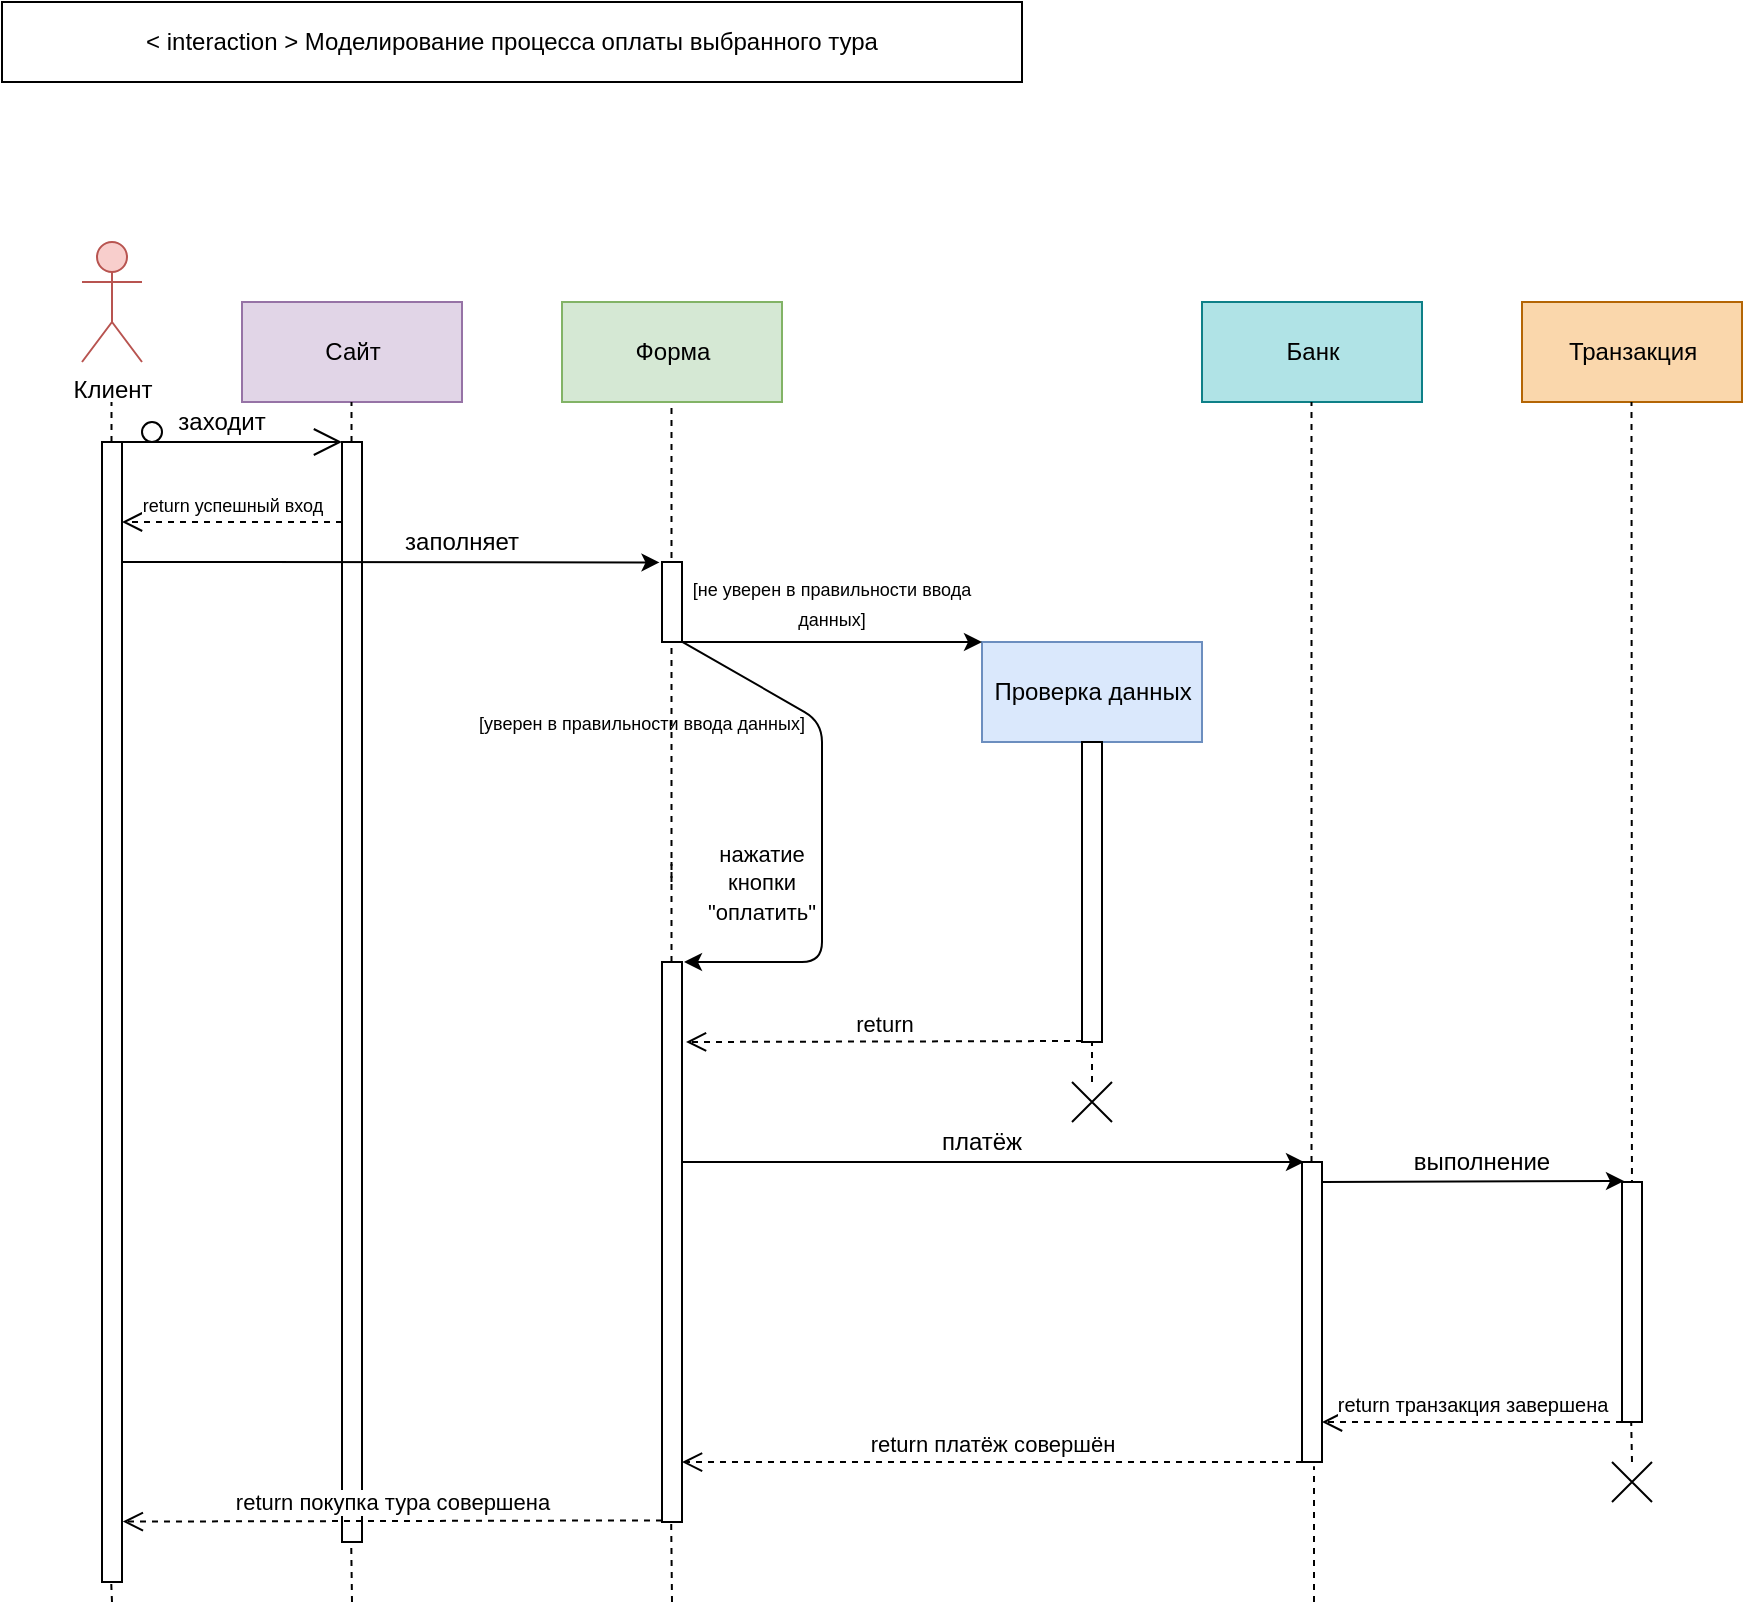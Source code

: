 <mxfile version="12.9.10" type="github">
  <diagram id="e_cucyu6oFF3pkxUbZ2x" name="Page-1">
    <mxGraphModel dx="1422" dy="768" grid="1" gridSize="10" guides="1" tooltips="1" connect="1" arrows="1" fold="1" page="1" pageScale="1" pageWidth="850" pageHeight="1100" math="0" shadow="0">
      <root>
        <mxCell id="0" />
        <mxCell id="1" parent="0" />
        <mxCell id="t0SoLM0F9qWHunGtppOw-1" value="&lt;div&gt;&amp;lt; interaction &amp;gt; Моделирование процесса оплаты выбранного тура&lt;br&gt;&lt;/div&gt;" style="rounded=0;whiteSpace=wrap;html=1;" parent="1" vertex="1">
          <mxGeometry x="40" y="40" width="510" height="40" as="geometry" />
        </mxCell>
        <mxCell id="t0SoLM0F9qWHunGtppOw-2" value="Клиент" style="shape=umlActor;verticalLabelPosition=bottom;labelBackgroundColor=#ffffff;verticalAlign=top;html=1;fillColor=#f8cecc;strokeColor=#b85450;" parent="1" vertex="1">
          <mxGeometry x="80" y="160" width="30" height="60" as="geometry" />
        </mxCell>
        <mxCell id="t0SoLM0F9qWHunGtppOw-3" value="Сайт" style="html=1;fillColor=#e1d5e7;strokeColor=#9673a6;" parent="1" vertex="1">
          <mxGeometry x="160" y="190" width="110" height="50" as="geometry" />
        </mxCell>
        <mxCell id="t0SoLM0F9qWHunGtppOw-4" value="Форма" style="html=1;fillColor=#d5e8d4;strokeColor=#82b366;" parent="1" vertex="1">
          <mxGeometry x="320" y="190" width="110" height="50" as="geometry" />
        </mxCell>
        <mxCell id="t0SoLM0F9qWHunGtppOw-5" value="Проверка данных" style="html=1;fillColor=#dae8fc;strokeColor=#6c8ebf;" parent="1" vertex="1">
          <mxGeometry x="530" y="360" width="110" height="50" as="geometry" />
        </mxCell>
        <mxCell id="t0SoLM0F9qWHunGtppOw-6" value="Транзакция" style="html=1;fillColor=#fad7ac;strokeColor=#b46504;" parent="1" vertex="1">
          <mxGeometry x="800" y="190" width="110" height="50" as="geometry" />
        </mxCell>
        <mxCell id="t0SoLM0F9qWHunGtppOw-7" value="Банк" style="html=1;fillColor=#b0e3e6;strokeColor=#0e8088;" parent="1" vertex="1">
          <mxGeometry x="640" y="190" width="110" height="50" as="geometry" />
        </mxCell>
        <mxCell id="t0SoLM0F9qWHunGtppOw-8" value="" style="endArrow=none;dashed=1;html=1;" parent="1" source="t0SoLM0F9qWHunGtppOw-13" edge="1">
          <mxGeometry width="50" height="50" relative="1" as="geometry">
            <mxPoint x="94.75" y="581.5" as="sourcePoint" />
            <mxPoint x="94.75" y="240" as="targetPoint" />
          </mxGeometry>
        </mxCell>
        <mxCell id="t0SoLM0F9qWHunGtppOw-9" value="" style="endArrow=none;dashed=1;html=1;" parent="1" edge="1">
          <mxGeometry width="50" height="50" relative="1" as="geometry">
            <mxPoint x="215" y="650" as="sourcePoint" />
            <mxPoint x="214.75" y="240" as="targetPoint" />
          </mxGeometry>
        </mxCell>
        <mxCell id="t0SoLM0F9qWHunGtppOw-10" value="" style="endArrow=none;dashed=1;html=1;" parent="1" edge="1">
          <mxGeometry width="50" height="50" relative="1" as="geometry">
            <mxPoint x="374.75" y="480" as="sourcePoint" />
            <mxPoint x="374.75" y="240" as="targetPoint" />
          </mxGeometry>
        </mxCell>
        <mxCell id="t0SoLM0F9qWHunGtppOw-11" value="" style="endArrow=none;dashed=1;html=1;" parent="1" source="t0SoLM0F9qWHunGtppOw-35" edge="1">
          <mxGeometry width="50" height="50" relative="1" as="geometry">
            <mxPoint x="695" y="650" as="sourcePoint" />
            <mxPoint x="694.75" y="240" as="targetPoint" />
          </mxGeometry>
        </mxCell>
        <mxCell id="t0SoLM0F9qWHunGtppOw-12" value="" style="endArrow=none;dashed=1;html=1;" parent="1" edge="1">
          <mxGeometry width="50" height="50" relative="1" as="geometry">
            <mxPoint x="855" y="680" as="sourcePoint" />
            <mxPoint x="854.75" y="240" as="targetPoint" />
          </mxGeometry>
        </mxCell>
        <mxCell id="t0SoLM0F9qWHunGtppOw-13" value="" style="html=1;points=[];perimeter=orthogonalPerimeter;" parent="1" vertex="1">
          <mxGeometry x="90" y="260" width="10" height="570" as="geometry" />
        </mxCell>
        <mxCell id="t0SoLM0F9qWHunGtppOw-15" value="" style="html=1;points=[];perimeter=orthogonalPerimeter;" parent="1" vertex="1">
          <mxGeometry x="210" y="260" width="10" height="550" as="geometry" />
        </mxCell>
        <mxCell id="t0SoLM0F9qWHunGtppOw-16" value="заходит" style="text;html=1;strokeColor=none;fillColor=none;align=center;verticalAlign=middle;whiteSpace=wrap;rounded=0;" parent="1" vertex="1">
          <mxGeometry x="130" y="240" width="40" height="20" as="geometry" />
        </mxCell>
        <mxCell id="t0SoLM0F9qWHunGtppOw-17" value="&lt;font style=&quot;font-size: 9px&quot;&gt;return успешный вход&lt;/font&gt;" style="html=1;verticalAlign=bottom;endArrow=open;dashed=1;endSize=8;" parent="1" target="t0SoLM0F9qWHunGtppOw-13" edge="1">
          <mxGeometry relative="1" as="geometry">
            <mxPoint x="210" y="300" as="sourcePoint" />
            <mxPoint x="130" y="300" as="targetPoint" />
            <mxPoint as="offset" />
          </mxGeometry>
        </mxCell>
        <mxCell id="t0SoLM0F9qWHunGtppOw-18" value="" style="html=1;points=[];perimeter=orthogonalPerimeter;" parent="1" vertex="1">
          <mxGeometry x="370" y="320" width="10" height="40" as="geometry" />
        </mxCell>
        <mxCell id="t0SoLM0F9qWHunGtppOw-19" value="" style="endArrow=classic;html=1;" parent="1" edge="1">
          <mxGeometry width="50" height="50" relative="1" as="geometry">
            <mxPoint x="380" y="360" as="sourcePoint" />
            <mxPoint x="530" y="360" as="targetPoint" />
          </mxGeometry>
        </mxCell>
        <mxCell id="t0SoLM0F9qWHunGtppOw-20" value="" style="endArrow=none;dashed=1;html=1;" parent="1" source="t0SoLM0F9qWHunGtppOw-22" edge="1">
          <mxGeometry width="50" height="50" relative="1" as="geometry">
            <mxPoint x="584.88" y="631.5" as="sourcePoint" />
            <mxPoint x="584.88" y="410" as="targetPoint" />
          </mxGeometry>
        </mxCell>
        <mxCell id="t0SoLM0F9qWHunGtppOw-21" value="&lt;font style=&quot;font-size: 9px&quot;&gt;[не уверен в правильности ввода данных]&lt;/font&gt;" style="text;html=1;strokeColor=none;fillColor=none;align=center;verticalAlign=middle;whiteSpace=wrap;rounded=0;" parent="1" vertex="1">
          <mxGeometry x="370" y="330" width="170" height="20" as="geometry" />
        </mxCell>
        <mxCell id="t0SoLM0F9qWHunGtppOw-22" value="" style="html=1;points=[];perimeter=orthogonalPerimeter;" parent="1" vertex="1">
          <mxGeometry x="580" y="410" width="10" height="150" as="geometry" />
        </mxCell>
        <mxCell id="t0SoLM0F9qWHunGtppOw-23" value="" style="endArrow=none;dashed=1;html=1;" parent="1" source="t0SoLM0F9qWHunGtppOw-27" edge="1">
          <mxGeometry width="50" height="50" relative="1" as="geometry">
            <mxPoint x="374.75" y="571.5" as="sourcePoint" />
            <mxPoint x="374.75" y="470" as="targetPoint" />
          </mxGeometry>
        </mxCell>
        <mxCell id="t0SoLM0F9qWHunGtppOw-24" value="" style="endArrow=classic;html=1;entryX=-0.125;entryY=0.006;entryDx=0;entryDy=0;entryPerimeter=0;" parent="1" target="t0SoLM0F9qWHunGtppOw-18" edge="1">
          <mxGeometry width="50" height="50" relative="1" as="geometry">
            <mxPoint x="100" y="320" as="sourcePoint" />
            <mxPoint x="360" y="319" as="targetPoint" />
          </mxGeometry>
        </mxCell>
        <mxCell id="t0SoLM0F9qWHunGtppOw-25" value="заполняет" style="text;html=1;strokeColor=none;fillColor=none;align=center;verticalAlign=middle;whiteSpace=wrap;rounded=0;" parent="1" vertex="1">
          <mxGeometry x="250" y="300" width="40" height="20" as="geometry" />
        </mxCell>
        <mxCell id="t0SoLM0F9qWHunGtppOw-27" value="" style="html=1;points=[];perimeter=orthogonalPerimeter;" parent="1" vertex="1">
          <mxGeometry x="370" y="520" width="10" height="280" as="geometry" />
        </mxCell>
        <mxCell id="t0SoLM0F9qWHunGtppOw-28" value="" style="endArrow=classic;html=1;exitX=0.95;exitY=0.988;exitDx=0;exitDy=0;exitPerimeter=0;" parent="1" source="t0SoLM0F9qWHunGtppOw-18" edge="1">
          <mxGeometry width="50" height="50" relative="1" as="geometry">
            <mxPoint x="420" y="480" as="sourcePoint" />
            <mxPoint x="381" y="520" as="targetPoint" />
            <Array as="points">
              <mxPoint x="450" y="400" />
              <mxPoint x="450" y="520" />
            </Array>
          </mxGeometry>
        </mxCell>
        <mxCell id="t0SoLM0F9qWHunGtppOw-29" value="&lt;font style=&quot;font-size: 9px&quot;&gt;[уверен в правильности ввода данных]&lt;/font&gt;" style="text;html=1;strokeColor=none;fillColor=none;align=center;verticalAlign=middle;whiteSpace=wrap;rounded=0;" parent="1" vertex="1">
          <mxGeometry x="270" y="390" width="180" height="20" as="geometry" />
        </mxCell>
        <mxCell id="t0SoLM0F9qWHunGtppOw-30" value="&lt;font style=&quot;font-size: 11px&quot;&gt;нажатие кнопки &quot;оплатить&quot;&lt;/font&gt;" style="text;html=1;strokeColor=none;fillColor=none;align=center;verticalAlign=middle;whiteSpace=wrap;rounded=0;" parent="1" vertex="1">
          <mxGeometry x="400" y="470" width="40" height="20" as="geometry" />
        </mxCell>
        <mxCell id="t0SoLM0F9qWHunGtppOw-31" value="return" style="html=1;verticalAlign=bottom;endArrow=open;dashed=1;endSize=8;" parent="1" edge="1">
          <mxGeometry relative="1" as="geometry">
            <mxPoint x="580" y="559.5" as="sourcePoint" />
            <mxPoint x="382" y="560" as="targetPoint" />
          </mxGeometry>
        </mxCell>
        <mxCell id="t0SoLM0F9qWHunGtppOw-32" value="" style="endArrow=classic;html=1;entryX=0.1;entryY=0;entryDx=0;entryDy=0;entryPerimeter=0;" parent="1" source="t0SoLM0F9qWHunGtppOw-27" target="t0SoLM0F9qWHunGtppOw-35" edge="1">
          <mxGeometry width="50" height="50" relative="1" as="geometry">
            <mxPoint x="380" y="600" as="sourcePoint" />
            <mxPoint x="670" y="600" as="targetPoint" />
          </mxGeometry>
        </mxCell>
        <mxCell id="t0SoLM0F9qWHunGtppOw-33" value="платёж" style="text;html=1;strokeColor=none;fillColor=none;align=center;verticalAlign=middle;whiteSpace=wrap;rounded=0;" parent="1" vertex="1">
          <mxGeometry x="510" y="600" width="40" height="20" as="geometry" />
        </mxCell>
        <mxCell id="t0SoLM0F9qWHunGtppOw-34" value="" style="endArrow=classic;html=1;entryX=0.1;entryY=-0.004;entryDx=0;entryDy=0;entryPerimeter=0;" parent="1" target="t0SoLM0F9qWHunGtppOw-36" edge="1">
          <mxGeometry width="50" height="50" relative="1" as="geometry">
            <mxPoint x="700" y="630" as="sourcePoint" />
            <mxPoint x="840" y="630" as="targetPoint" />
          </mxGeometry>
        </mxCell>
        <mxCell id="t0SoLM0F9qWHunGtppOw-35" value="" style="html=1;points=[];perimeter=orthogonalPerimeter;" parent="1" vertex="1">
          <mxGeometry x="690" y="620" width="10" height="150" as="geometry" />
        </mxCell>
        <mxCell id="t0SoLM0F9qWHunGtppOw-36" value="" style="html=1;points=[];perimeter=orthogonalPerimeter;" parent="1" vertex="1">
          <mxGeometry x="850" y="630" width="10" height="120" as="geometry" />
        </mxCell>
        <mxCell id="t0SoLM0F9qWHunGtppOw-37" value="выполнение" style="text;html=1;strokeColor=none;fillColor=none;align=center;verticalAlign=middle;whiteSpace=wrap;rounded=0;" parent="1" vertex="1">
          <mxGeometry x="760" y="610" width="40" height="20" as="geometry" />
        </mxCell>
        <mxCell id="t0SoLM0F9qWHunGtppOw-38" value="&lt;font style=&quot;font-size: 10px&quot;&gt;return транзакция завершена&lt;/font&gt;" style="html=1;verticalAlign=bottom;endArrow=open;dashed=1;endSize=8;" parent="1" edge="1">
          <mxGeometry relative="1" as="geometry">
            <mxPoint x="850" y="750" as="sourcePoint" />
            <mxPoint x="700" y="750" as="targetPoint" />
          </mxGeometry>
        </mxCell>
        <mxCell id="t0SoLM0F9qWHunGtppOw-39" value="" style="endArrow=none;dashed=1;html=1;entryX=0.6;entryY=1.014;entryDx=0;entryDy=0;entryPerimeter=0;" parent="1" target="t0SoLM0F9qWHunGtppOw-35" edge="1">
          <mxGeometry width="50" height="50" relative="1" as="geometry">
            <mxPoint x="696" y="840" as="sourcePoint" />
            <mxPoint x="690" y="780" as="targetPoint" />
          </mxGeometry>
        </mxCell>
        <mxCell id="t0SoLM0F9qWHunGtppOw-40" value="" style="endArrow=none;dashed=1;html=1;" parent="1" edge="1">
          <mxGeometry width="50" height="50" relative="1" as="geometry">
            <mxPoint x="585" y="580" as="sourcePoint" />
            <mxPoint x="585" y="560" as="targetPoint" />
          </mxGeometry>
        </mxCell>
        <mxCell id="t0SoLM0F9qWHunGtppOw-41" value="" style="shape=umlDestroy;whiteSpace=wrap;html=1;strokeWidth=1;" parent="1" vertex="1">
          <mxGeometry x="575" y="580" width="20" height="20" as="geometry" />
        </mxCell>
        <mxCell id="t0SoLM0F9qWHunGtppOw-42" value="return платёж совершён" style="html=1;verticalAlign=bottom;endArrow=open;dashed=1;endSize=8;entryX=1;entryY=0.893;entryDx=0;entryDy=0;entryPerimeter=0;" parent="1" target="t0SoLM0F9qWHunGtppOw-27" edge="1">
          <mxGeometry relative="1" as="geometry">
            <mxPoint x="690" y="770" as="sourcePoint" />
            <mxPoint x="610" y="770" as="targetPoint" />
          </mxGeometry>
        </mxCell>
        <mxCell id="t0SoLM0F9qWHunGtppOw-43" value="" style="endArrow=none;dashed=1;html=1;entryX=0.6;entryY=1.014;entryDx=0;entryDy=0;entryPerimeter=0;" parent="1" edge="1">
          <mxGeometry width="50" height="50" relative="1" as="geometry">
            <mxPoint x="855" y="770" as="sourcePoint" />
            <mxPoint x="854.6" y="750.0" as="targetPoint" />
          </mxGeometry>
        </mxCell>
        <mxCell id="t0SoLM0F9qWHunGtppOw-44" value="" style="shape=umlDestroy;whiteSpace=wrap;html=1;strokeWidth=1;" parent="1" vertex="1">
          <mxGeometry x="845" y="770" width="20" height="20" as="geometry" />
        </mxCell>
        <mxCell id="t0SoLM0F9qWHunGtppOw-45" value="return покупка тура совершена" style="html=1;verticalAlign=bottom;endArrow=open;dashed=1;endSize=8;entryX=1.04;entryY=0.947;entryDx=0;entryDy=0;entryPerimeter=0;" parent="1" target="t0SoLM0F9qWHunGtppOw-13" edge="1">
          <mxGeometry relative="1" as="geometry">
            <mxPoint x="370" y="799.2" as="sourcePoint" />
            <mxPoint x="110" y="799" as="targetPoint" />
          </mxGeometry>
        </mxCell>
        <mxCell id="t0SoLM0F9qWHunGtppOw-46" value="" style="endArrow=none;dashed=1;html=1;entryX=0.6;entryY=1.014;entryDx=0;entryDy=0;entryPerimeter=0;" parent="1" edge="1">
          <mxGeometry width="50" height="50" relative="1" as="geometry">
            <mxPoint x="375" y="840" as="sourcePoint" />
            <mxPoint x="374.6" y="800.0" as="targetPoint" />
          </mxGeometry>
        </mxCell>
        <mxCell id="t0SoLM0F9qWHunGtppOw-47" value="" style="endArrow=none;dashed=1;html=1;entryX=0.6;entryY=1.014;entryDx=0;entryDy=0;entryPerimeter=0;" parent="1" edge="1">
          <mxGeometry width="50" height="50" relative="1" as="geometry">
            <mxPoint x="215" y="840" as="sourcePoint" />
            <mxPoint x="214.6" y="810" as="targetPoint" />
          </mxGeometry>
        </mxCell>
        <mxCell id="t0SoLM0F9qWHunGtppOw-48" value="" style="endArrow=none;dashed=1;html=1;entryX=0.6;entryY=1.014;entryDx=0;entryDy=0;entryPerimeter=0;" parent="1" edge="1">
          <mxGeometry width="50" height="50" relative="1" as="geometry">
            <mxPoint x="95" y="840" as="sourcePoint" />
            <mxPoint x="94.6" y="830" as="targetPoint" />
          </mxGeometry>
        </mxCell>
        <mxCell id="_2rzKq_FTNcjfHZZk8DX-1" value="" style="endArrow=open;endFill=1;endSize=12;html=1;" edge="1" parent="1">
          <mxGeometry width="160" relative="1" as="geometry">
            <mxPoint x="90" y="260" as="sourcePoint" />
            <mxPoint x="210" y="260" as="targetPoint" />
          </mxGeometry>
        </mxCell>
        <mxCell id="_2rzKq_FTNcjfHZZk8DX-2" value="" style="ellipse;whiteSpace=wrap;html=1;aspect=fixed;" vertex="1" parent="1">
          <mxGeometry x="110" y="250" width="10" height="10" as="geometry" />
        </mxCell>
      </root>
    </mxGraphModel>
  </diagram>
</mxfile>
